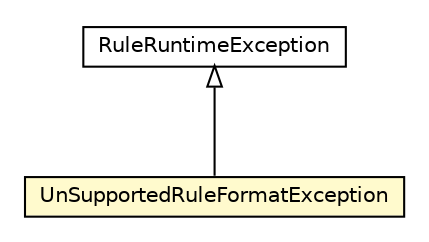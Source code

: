 #!/usr/local/bin/dot
#
# Class diagram 
# Generated by UMLGraph version R5_6_6-8-g8d7759 (http://www.umlgraph.org/)
#

digraph G {
	edge [fontname="Helvetica",fontsize=10,labelfontname="Helvetica",labelfontsize=10];
	node [fontname="Helvetica",fontsize=10,shape=plaintext];
	nodesep=0.25;
	ranksep=0.5;
	// org.dayatang.rule.UnSupportedRuleFormatException
	c94195 [label=<<table title="org.dayatang.rule.UnSupportedRuleFormatException" border="0" cellborder="1" cellspacing="0" cellpadding="2" port="p" bgcolor="lemonChiffon" href="./UnSupportedRuleFormatException.html">
		<tr><td><table border="0" cellspacing="0" cellpadding="1">
<tr><td align="center" balign="center"> UnSupportedRuleFormatException </td></tr>
		</table></td></tr>
		</table>>, URL="./UnSupportedRuleFormatException.html", fontname="Helvetica", fontcolor="black", fontsize=10.0];
	// org.dayatang.rule.RuleRuntimeException
	c94200 [label=<<table title="org.dayatang.rule.RuleRuntimeException" border="0" cellborder="1" cellspacing="0" cellpadding="2" port="p" href="./RuleRuntimeException.html">
		<tr><td><table border="0" cellspacing="0" cellpadding="1">
<tr><td align="center" balign="center"> RuleRuntimeException </td></tr>
		</table></td></tr>
		</table>>, URL="./RuleRuntimeException.html", fontname="Helvetica", fontcolor="black", fontsize=10.0];
	//org.dayatang.rule.UnSupportedRuleFormatException extends org.dayatang.rule.RuleRuntimeException
	c94200:p -> c94195:p [dir=back,arrowtail=empty];
}

